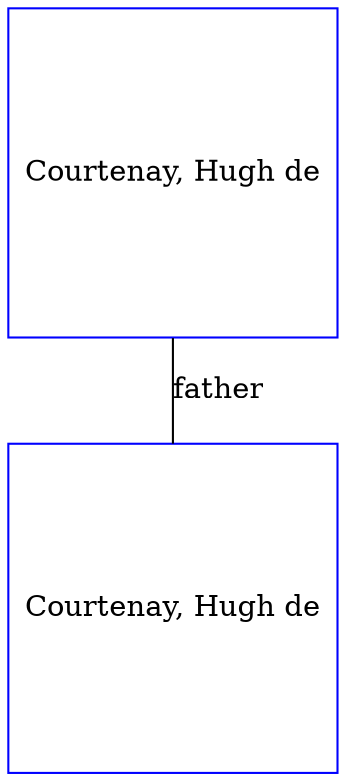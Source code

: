 digraph D {
    edge [dir=none];    node [shape=box];    "002531"   [label="Courtenay, Hugh de", shape=box, regular=1, color="blue"] ;
"008069"   [label="Courtenay, Hugh de", shape=box, regular=1, color="blue"] ;
002531->008069 [label="father",arrowsize=0.0]; 
}
